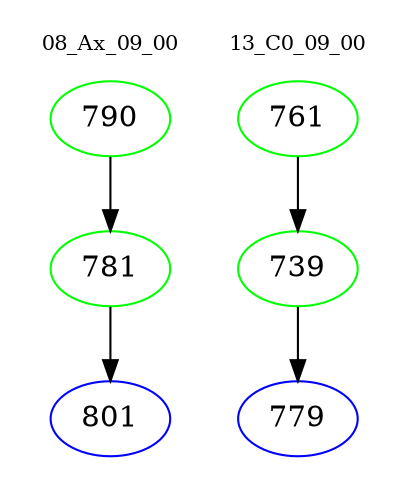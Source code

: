 digraph{
subgraph cluster_0 {
color = white
label = "08_Ax_09_00";
fontsize=10;
T0_790 [label="790", color="green"]
T0_790 -> T0_781 [color="black"]
T0_781 [label="781", color="green"]
T0_781 -> T0_801 [color="black"]
T0_801 [label="801", color="blue"]
}
subgraph cluster_1 {
color = white
label = "13_C0_09_00";
fontsize=10;
T1_761 [label="761", color="green"]
T1_761 -> T1_739 [color="black"]
T1_739 [label="739", color="green"]
T1_739 -> T1_779 [color="black"]
T1_779 [label="779", color="blue"]
}
}
